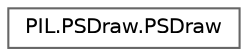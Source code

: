 digraph "Graphical Class Hierarchy"
{
 // LATEX_PDF_SIZE
  bgcolor="transparent";
  edge [fontname=Helvetica,fontsize=10,labelfontname=Helvetica,labelfontsize=10];
  node [fontname=Helvetica,fontsize=10,shape=box,height=0.2,width=0.4];
  rankdir="LR";
  Node0 [id="Node000000",label="PIL.PSDraw.PSDraw",height=0.2,width=0.4,color="grey40", fillcolor="white", style="filled",URL="$d2/dd8/classPIL_1_1PSDraw_1_1PSDraw.html",tooltip="Simple PostScript graphics interface."];
}
